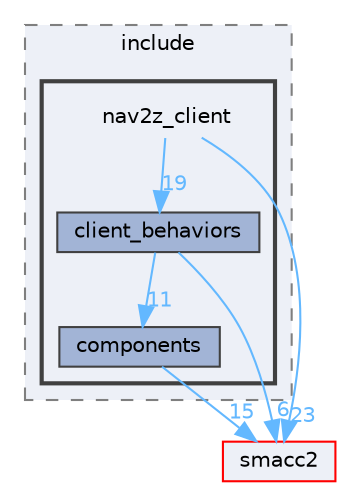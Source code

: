 digraph "smacc2_client_library/nav2z_client/nav2z_client/include/nav2z_client"
{
 // LATEX_PDF_SIZE
  bgcolor="transparent";
  edge [fontname=Helvetica,fontsize=10,labelfontname=Helvetica,labelfontsize=10];
  node [fontname=Helvetica,fontsize=10,shape=box,height=0.2,width=0.4];
  compound=true
  subgraph clusterdir_a54a6761668c219ed2639eecfde4195c {
    graph [ bgcolor="#edf0f7", pencolor="grey50", label="include", fontname=Helvetica,fontsize=10 style="filled,dashed", URL="dir_a54a6761668c219ed2639eecfde4195c.html",tooltip=""]
  subgraph clusterdir_e040616fd7ba778d91c448d1427d4d64 {
    graph [ bgcolor="#edf0f7", pencolor="grey25", label="", fontname=Helvetica,fontsize=10 style="filled,bold", URL="dir_e040616fd7ba778d91c448d1427d4d64.html",tooltip=""]
    dir_e040616fd7ba778d91c448d1427d4d64 [shape=plaintext, label="nav2z_client"];
  dir_65743aed51ba94d0562a9c9370edfbc7 [label="client_behaviors", fillcolor="#a2b4d6", color="grey25", style="filled", URL="dir_65743aed51ba94d0562a9c9370edfbc7.html",tooltip=""];
  dir_bbb373c5cd8b9aae828d2b9e77bec68a [label="components", fillcolor="#a2b4d6", color="grey25", style="filled", URL="dir_bbb373c5cd8b9aae828d2b9e77bec68a.html",tooltip=""];
  }
  }
  dir_ce4c19d6108cf5285f3105ec9cd73bf1 [label="smacc2", fillcolor="#edf0f7", color="red", style="filled", URL="dir_ce4c19d6108cf5285f3105ec9cd73bf1.html",tooltip=""];
  dir_e040616fd7ba778d91c448d1427d4d64->dir_65743aed51ba94d0562a9c9370edfbc7 [headlabel="19", labeldistance=1.5 headhref="dir_000083_000019.html" color="steelblue1" fontcolor="steelblue1"];
  dir_e040616fd7ba778d91c448d1427d4d64->dir_ce4c19d6108cf5285f3105ec9cd73bf1 [headlabel="23", labeldistance=1.5 headhref="dir_000083_000105.html" color="steelblue1" fontcolor="steelblue1"];
  dir_65743aed51ba94d0562a9c9370edfbc7->dir_bbb373c5cd8b9aae828d2b9e77bec68a [headlabel="11", labeldistance=1.5 headhref="dir_000019_000026.html" color="steelblue1" fontcolor="steelblue1"];
  dir_65743aed51ba94d0562a9c9370edfbc7->dir_ce4c19d6108cf5285f3105ec9cd73bf1 [headlabel="6", labeldistance=1.5 headhref="dir_000019_000105.html" color="steelblue1" fontcolor="steelblue1"];
  dir_bbb373c5cd8b9aae828d2b9e77bec68a->dir_ce4c19d6108cf5285f3105ec9cd73bf1 [headlabel="15", labeldistance=1.5 headhref="dir_000026_000105.html" color="steelblue1" fontcolor="steelblue1"];
}
